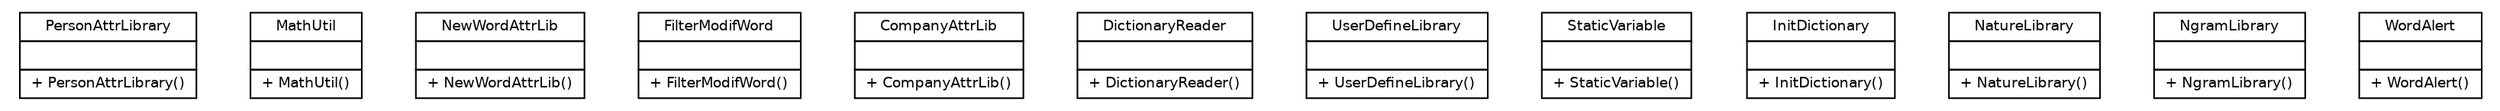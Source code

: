 #!/usr/local/bin/dot
#
# Class diagram 
# Generated by UmlGraph version 4.6 (http://www.spinellis.gr/sw/umlgraph)
#

digraph G {
	edge [fontname="Helvetica",fontsize=10,labelfontname="Helvetica",labelfontsize=10];
	node [fontname="Helvetica",fontsize=10,shape=plaintext];
	// org.soul.util.PersonAttrLibrary
	c1006 [label=<<table border="0" cellborder="1" cellspacing="0" cellpadding="2" port="p" href="./PersonAttrLibrary.html">
		<tr><td><table border="0" cellspacing="0" cellpadding="1">
			<tr><td> PersonAttrLibrary </td></tr>
		</table></td></tr>
		<tr><td><table border="0" cellspacing="0" cellpadding="1">
			<tr><td align="left">  </td></tr>
		</table></td></tr>
		<tr><td><table border="0" cellspacing="0" cellpadding="1">
			<tr><td align="left"> + PersonAttrLibrary() </td></tr>
		</table></td></tr>
		</table>>, fontname="Helvetica", fontcolor="black", fontsize=9.0];
	// org.soul.util.MathUtil
	c1007 [label=<<table border="0" cellborder="1" cellspacing="0" cellpadding="2" port="p" href="./MathUtil.html">
		<tr><td><table border="0" cellspacing="0" cellpadding="1">
			<tr><td> MathUtil </td></tr>
		</table></td></tr>
		<tr><td><table border="0" cellspacing="0" cellpadding="1">
			<tr><td align="left">  </td></tr>
		</table></td></tr>
		<tr><td><table border="0" cellspacing="0" cellpadding="1">
			<tr><td align="left"> + MathUtil() </td></tr>
		</table></td></tr>
		</table>>, fontname="Helvetica", fontcolor="black", fontsize=9.0];
	// org.soul.util.NewWordAttrLib
	c1008 [label=<<table border="0" cellborder="1" cellspacing="0" cellpadding="2" port="p" href="./NewWordAttrLib.html">
		<tr><td><table border="0" cellspacing="0" cellpadding="1">
			<tr><td> NewWordAttrLib </td></tr>
		</table></td></tr>
		<tr><td><table border="0" cellspacing="0" cellpadding="1">
			<tr><td align="left">  </td></tr>
		</table></td></tr>
		<tr><td><table border="0" cellspacing="0" cellpadding="1">
			<tr><td align="left"> + NewWordAttrLib() </td></tr>
		</table></td></tr>
		</table>>, fontname="Helvetica", fontcolor="black", fontsize=9.0];
	// org.soul.util.FilterModifWord
	c1009 [label=<<table border="0" cellborder="1" cellspacing="0" cellpadding="2" port="p" href="./FilterModifWord.html">
		<tr><td><table border="0" cellspacing="0" cellpadding="1">
			<tr><td> FilterModifWord </td></tr>
		</table></td></tr>
		<tr><td><table border="0" cellspacing="0" cellpadding="1">
			<tr><td align="left">  </td></tr>
		</table></td></tr>
		<tr><td><table border="0" cellspacing="0" cellpadding="1">
			<tr><td align="left"> + FilterModifWord() </td></tr>
		</table></td></tr>
		</table>>, fontname="Helvetica", fontcolor="black", fontsize=9.0];
	// org.soul.util.CompanyAttrLib
	c1010 [label=<<table border="0" cellborder="1" cellspacing="0" cellpadding="2" port="p" href="./CompanyAttrLib.html">
		<tr><td><table border="0" cellspacing="0" cellpadding="1">
			<tr><td> CompanyAttrLib </td></tr>
		</table></td></tr>
		<tr><td><table border="0" cellspacing="0" cellpadding="1">
			<tr><td align="left">  </td></tr>
		</table></td></tr>
		<tr><td><table border="0" cellspacing="0" cellpadding="1">
			<tr><td align="left"> + CompanyAttrLib() </td></tr>
		</table></td></tr>
		</table>>, fontname="Helvetica", fontcolor="black", fontsize=9.0];
	// org.soul.util.DictionaryReader
	c1011 [label=<<table border="0" cellborder="1" cellspacing="0" cellpadding="2" port="p" href="./DictionaryReader.html">
		<tr><td><table border="0" cellspacing="0" cellpadding="1">
			<tr><td> DictionaryReader </td></tr>
		</table></td></tr>
		<tr><td><table border="0" cellspacing="0" cellpadding="1">
			<tr><td align="left">  </td></tr>
		</table></td></tr>
		<tr><td><table border="0" cellspacing="0" cellpadding="1">
			<tr><td align="left"> + DictionaryReader() </td></tr>
		</table></td></tr>
		</table>>, fontname="Helvetica", fontcolor="black", fontsize=9.0];
	// org.soul.util.UserDefineLibrary
	c1012 [label=<<table border="0" cellborder="1" cellspacing="0" cellpadding="2" port="p" href="./UserDefineLibrary.html">
		<tr><td><table border="0" cellspacing="0" cellpadding="1">
			<tr><td> UserDefineLibrary </td></tr>
		</table></td></tr>
		<tr><td><table border="0" cellspacing="0" cellpadding="1">
			<tr><td align="left">  </td></tr>
		</table></td></tr>
		<tr><td><table border="0" cellspacing="0" cellpadding="1">
			<tr><td align="left"> + UserDefineLibrary() </td></tr>
		</table></td></tr>
		</table>>, fontname="Helvetica", fontcolor="black", fontsize=9.0];
	// org.soul.util.StaticVariable
	c1013 [label=<<table border="0" cellborder="1" cellspacing="0" cellpadding="2" port="p" href="./StaticVariable.html">
		<tr><td><table border="0" cellspacing="0" cellpadding="1">
			<tr><td> StaticVariable </td></tr>
		</table></td></tr>
		<tr><td><table border="0" cellspacing="0" cellpadding="1">
			<tr><td align="left">  </td></tr>
		</table></td></tr>
		<tr><td><table border="0" cellspacing="0" cellpadding="1">
			<tr><td align="left"> + StaticVariable() </td></tr>
		</table></td></tr>
		</table>>, fontname="Helvetica", fontcolor="black", fontsize=9.0];
	// org.soul.util.InitDictionary
	c1014 [label=<<table border="0" cellborder="1" cellspacing="0" cellpadding="2" port="p" href="./InitDictionary.html">
		<tr><td><table border="0" cellspacing="0" cellpadding="1">
			<tr><td> InitDictionary </td></tr>
		</table></td></tr>
		<tr><td><table border="0" cellspacing="0" cellpadding="1">
			<tr><td align="left">  </td></tr>
		</table></td></tr>
		<tr><td><table border="0" cellspacing="0" cellpadding="1">
			<tr><td align="left"> + InitDictionary() </td></tr>
		</table></td></tr>
		</table>>, fontname="Helvetica", fontcolor="black", fontsize=9.0];
	// org.soul.util.NatureLibrary
	c1015 [label=<<table border="0" cellborder="1" cellspacing="0" cellpadding="2" port="p" href="./NatureLibrary.html">
		<tr><td><table border="0" cellspacing="0" cellpadding="1">
			<tr><td> NatureLibrary </td></tr>
		</table></td></tr>
		<tr><td><table border="0" cellspacing="0" cellpadding="1">
			<tr><td align="left">  </td></tr>
		</table></td></tr>
		<tr><td><table border="0" cellspacing="0" cellpadding="1">
			<tr><td align="left"> + NatureLibrary() </td></tr>
		</table></td></tr>
		</table>>, fontname="Helvetica", fontcolor="black", fontsize=9.0];
	// org.soul.util.NgramLibrary
	c1016 [label=<<table border="0" cellborder="1" cellspacing="0" cellpadding="2" port="p" href="./NgramLibrary.html">
		<tr><td><table border="0" cellspacing="0" cellpadding="1">
			<tr><td> NgramLibrary </td></tr>
		</table></td></tr>
		<tr><td><table border="0" cellspacing="0" cellpadding="1">
			<tr><td align="left">  </td></tr>
		</table></td></tr>
		<tr><td><table border="0" cellspacing="0" cellpadding="1">
			<tr><td align="left"> + NgramLibrary() </td></tr>
		</table></td></tr>
		</table>>, fontname="Helvetica", fontcolor="black", fontsize=9.0];
	// org.soul.util.WordAlert
	c1017 [label=<<table border="0" cellborder="1" cellspacing="0" cellpadding="2" port="p" href="./WordAlert.html">
		<tr><td><table border="0" cellspacing="0" cellpadding="1">
			<tr><td> WordAlert </td></tr>
		</table></td></tr>
		<tr><td><table border="0" cellspacing="0" cellpadding="1">
			<tr><td align="left">  </td></tr>
		</table></td></tr>
		<tr><td><table border="0" cellspacing="0" cellpadding="1">
			<tr><td align="left"> + WordAlert() </td></tr>
		</table></td></tr>
		</table>>, fontname="Helvetica", fontcolor="black", fontsize=9.0];
}

